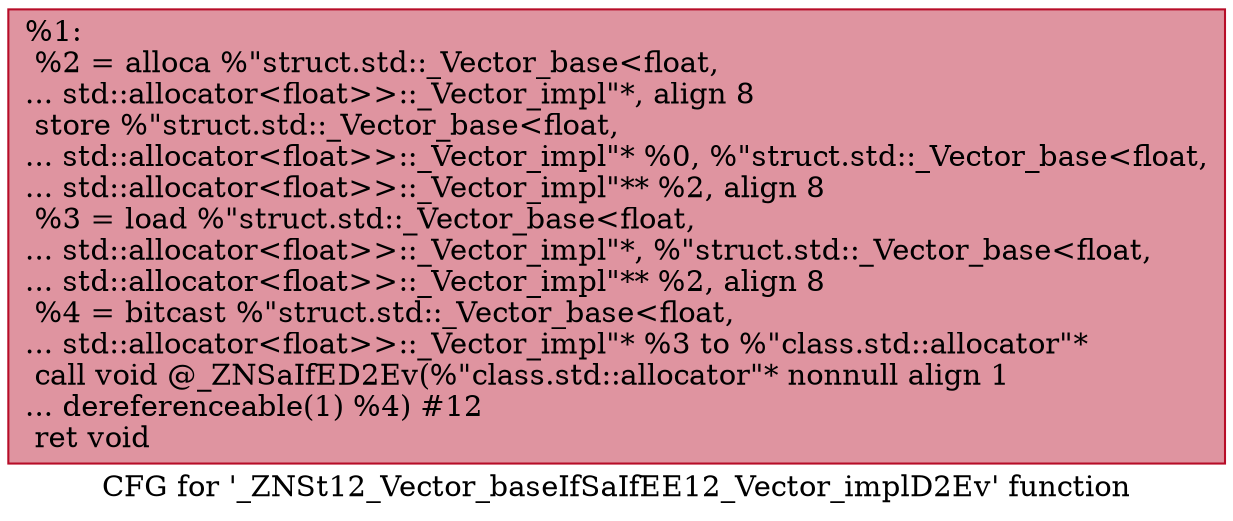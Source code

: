 digraph "CFG for '_ZNSt12_Vector_baseIfSaIfEE12_Vector_implD2Ev' function" {
	label="CFG for '_ZNSt12_Vector_baseIfSaIfEE12_Vector_implD2Ev' function";

	Node0x559363e15660 [shape=record,color="#b70d28ff", style=filled, fillcolor="#b70d2870",label="{%1:\l  %2 = alloca %\"struct.std::_Vector_base\<float,\l... std::allocator\<float\>\>::_Vector_impl\"*, align 8\l  store %\"struct.std::_Vector_base\<float,\l... std::allocator\<float\>\>::_Vector_impl\"* %0, %\"struct.std::_Vector_base\<float,\l... std::allocator\<float\>\>::_Vector_impl\"** %2, align 8\l  %3 = load %\"struct.std::_Vector_base\<float,\l... std::allocator\<float\>\>::_Vector_impl\"*, %\"struct.std::_Vector_base\<float,\l... std::allocator\<float\>\>::_Vector_impl\"** %2, align 8\l  %4 = bitcast %\"struct.std::_Vector_base\<float,\l... std::allocator\<float\>\>::_Vector_impl\"* %3 to %\"class.std::allocator\"*\l  call void @_ZNSaIfED2Ev(%\"class.std::allocator\"* nonnull align 1\l... dereferenceable(1) %4) #12\l  ret void\l}"];
}
